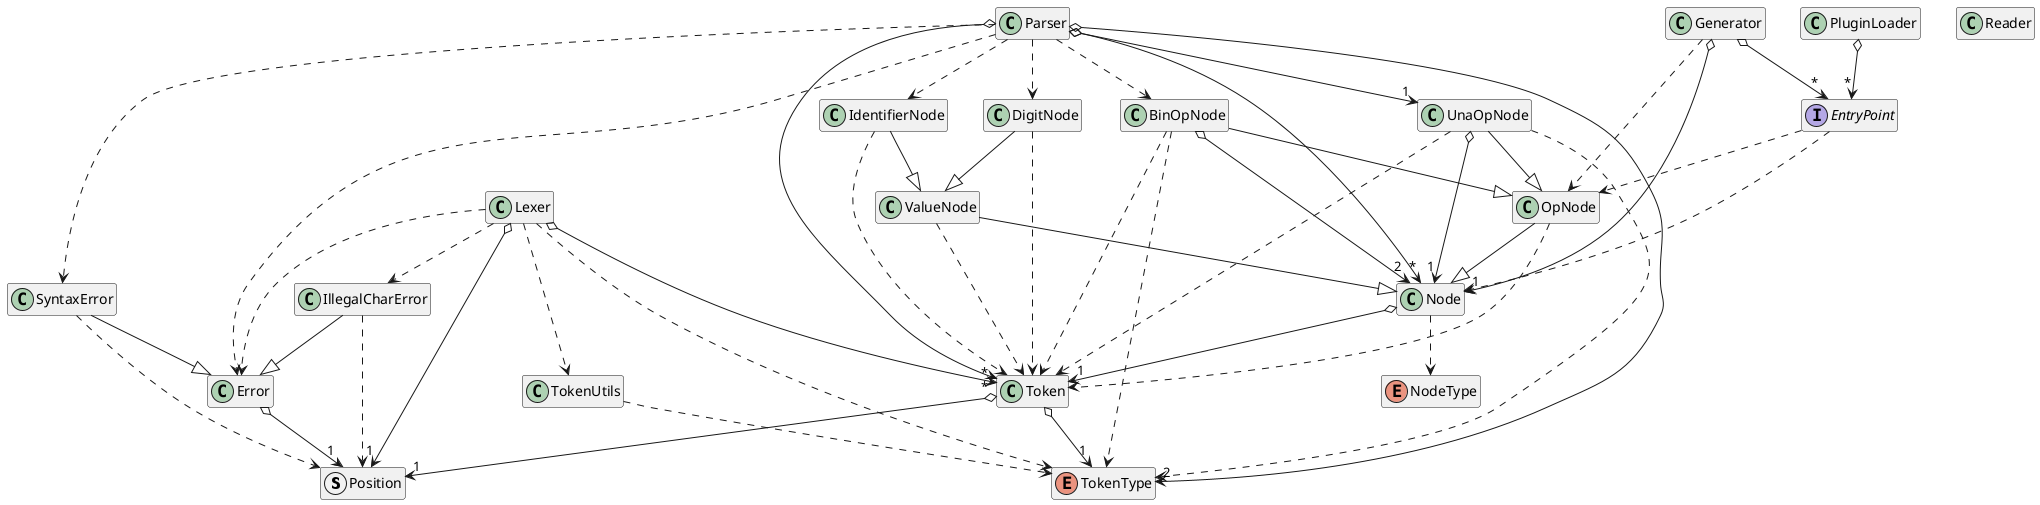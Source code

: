 @startuml stem
'https://plantuml.com/class-diagram

hide members
hide methods

struct Position
enum TokenType
class TokenUtils
class Token
class Error
class IllegalCharError
class SyntaxError
enum NodeType
class Node
class ValueNode
class OpNode
class DigitNode
class IdentifierNode
class BinOpNode
class UnaOpNode
interface EntryPoint
class PluginLoader
class Reader
class Lexer
class Parser
class Generator

TokenUtils ..> TokenType
Token o--> "1" TokenType
Token o--> "1" Position
Error o--> "1" Position
IllegalCharError --|> Error
IllegalCharError ..> Position
SyntaxError --|> Error
SyntaxError ..> Position
Node o--> "1" Token
Node ..> NodeType
ValueNode --|> Node
ValueNode ..> Token
OpNode --|> Node
OpNode ..> Token
DigitNode --|> ValueNode
DigitNode ..> Token
IdentifierNode --|> ValueNode
IdentifierNode ..> Token
BinOpNode --|> OpNode
BinOpNode o--> "2" Node
BinOpNode ..> Token
BinOpNode ..> TokenType
UnaOpNode --|> OpNode
UnaOpNode o--> "1" Node
UnaOpNode ..> Token
UnaOpNode ..> TokenType
EntryPoint ..> Node
EntryPoint ..> OpNode
PluginLoader o--> "*" EntryPoint
Lexer ..> Error
Lexer ..> IllegalCharError
Lexer o--> "*" Token
Lexer ..> TokenType
Lexer ..> TokenUtils
Lexer o--> "1" Position
Parser ..> Error
Parser ..> SyntaxError
Parser o--> "*" Token
Parser o--> "2" TokenType
Parser o--> "*" Node
Parser o--> "1" UnaOpNode
Parser ..> BinOpNode
Parser ..> DigitNode
Parser ..> IdentifierNode
Generator o--> "*" EntryPoint
Generator o--> "1" Node
Generator ..> OpNode

@enduml